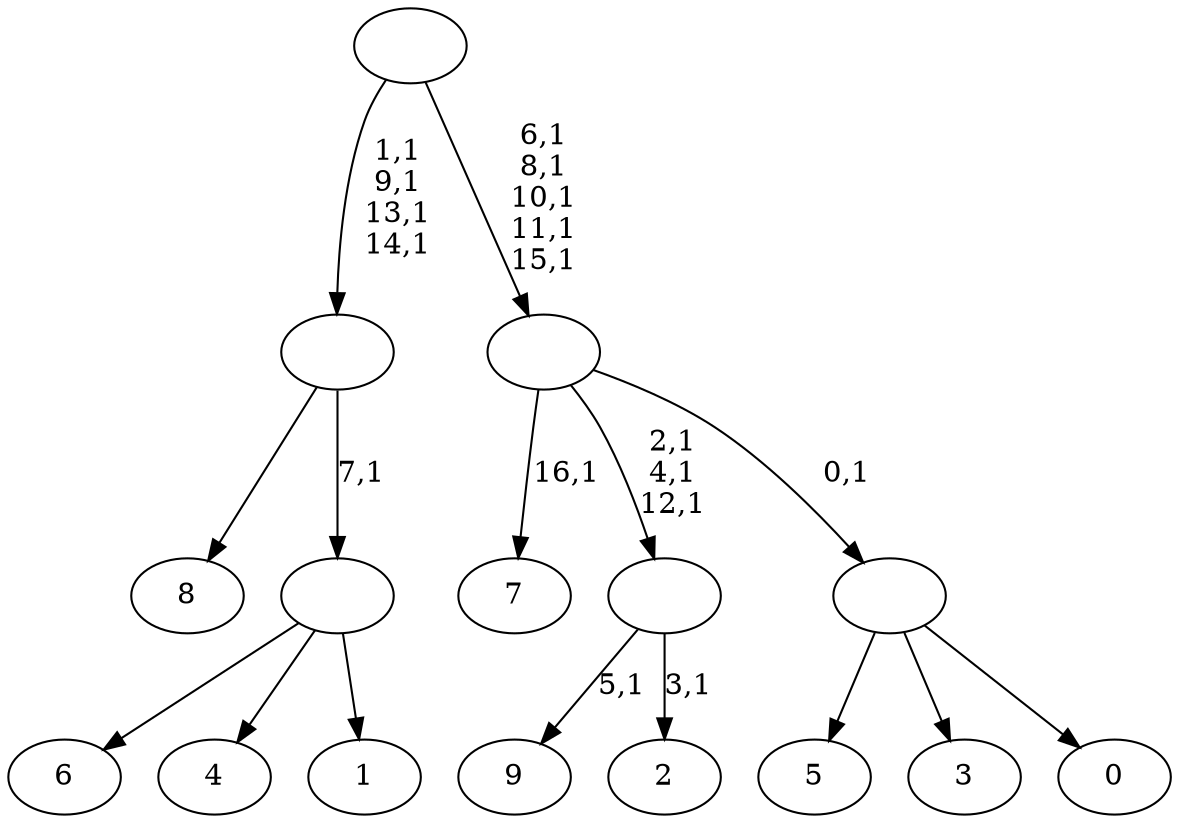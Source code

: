 digraph T {
	27 [label="9"]
	25 [label="8"]
	24 [label="7"]
	22 [label="6"]
	21 [label="5"]
	20 [label="4"]
	19 [label="3"]
	18 [label="2"]
	16 [label=""]
	13 [label="1"]
	12 [label=""]
	11 [label=""]
	7 [label="0"]
	6 [label=""]
	5 [label=""]
	0 [label=""]
	16 -> 18 [label="3,1"]
	16 -> 27 [label="5,1"]
	12 -> 22 [label=""]
	12 -> 20 [label=""]
	12 -> 13 [label=""]
	11 -> 25 [label=""]
	11 -> 12 [label="7,1"]
	6 -> 21 [label=""]
	6 -> 19 [label=""]
	6 -> 7 [label=""]
	5 -> 16 [label="2,1\n4,1\n12,1"]
	5 -> 24 [label="16,1"]
	5 -> 6 [label="0,1"]
	0 -> 5 [label="6,1\n8,1\n10,1\n11,1\n15,1"]
	0 -> 11 [label="1,1\n9,1\n13,1\n14,1"]
}
